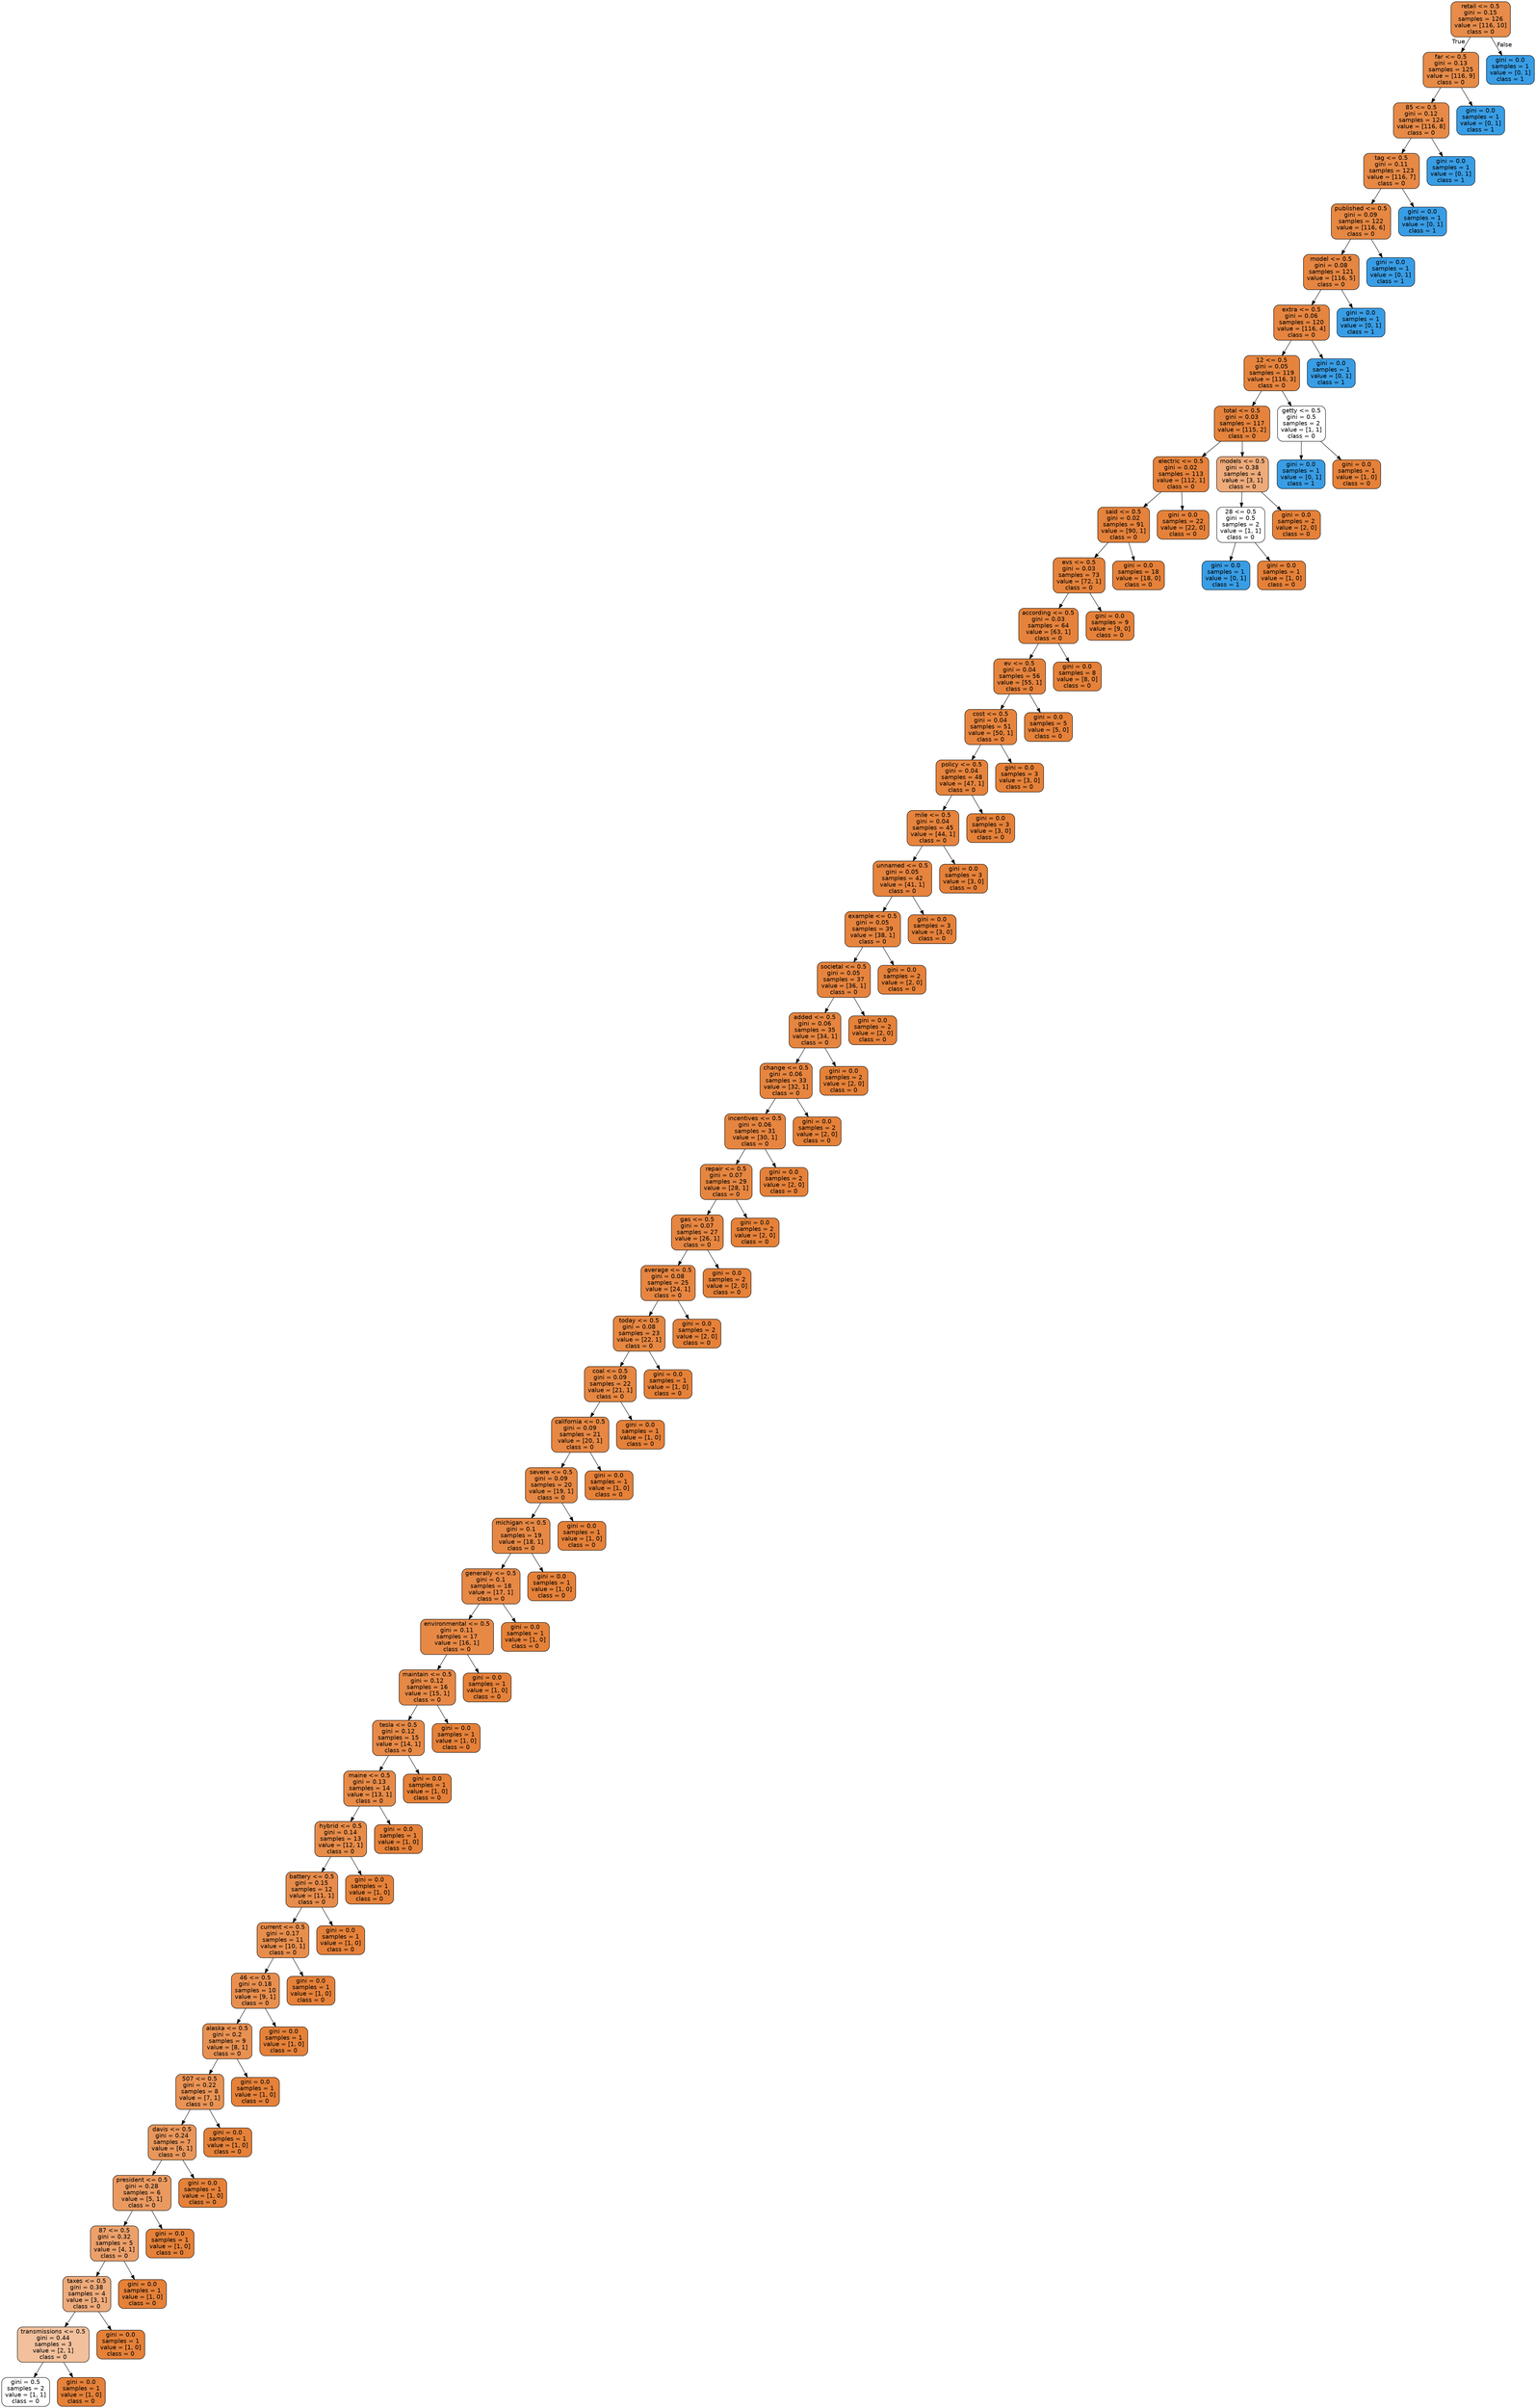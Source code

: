 digraph Tree {
node [shape=box, style="filled, rounded", color="black", fontname="helvetica"] ;
edge [fontname="helvetica"] ;
0 [label="retail <= 0.5\ngini = 0.15\nsamples = 126\nvalue = [116, 10]\nclass = 0", fillcolor="#e78c4a"] ;
1 [label="far <= 0.5\ngini = 0.13\nsamples = 125\nvalue = [116, 9]\nclass = 0", fillcolor="#e78b48"] ;
0 -> 1 [labeldistance=2.5, labelangle=45, headlabel="True"] ;
2 [label="85 <= 0.5\ngini = 0.12\nsamples = 124\nvalue = [116, 8]\nclass = 0", fillcolor="#e78a47"] ;
1 -> 2 ;
3 [label="tag <= 0.5\ngini = 0.11\nsamples = 123\nvalue = [116, 7]\nclass = 0", fillcolor="#e78945"] ;
2 -> 3 ;
4 [label="published <= 0.5\ngini = 0.09\nsamples = 122\nvalue = [116, 6]\nclass = 0", fillcolor="#e68843"] ;
3 -> 4 ;
5 [label="model <= 0.5\ngini = 0.08\nsamples = 121\nvalue = [116, 5]\nclass = 0", fillcolor="#e68642"] ;
4 -> 5 ;
6 [label="extra <= 0.5\ngini = 0.06\nsamples = 120\nvalue = [116, 4]\nclass = 0", fillcolor="#e68540"] ;
5 -> 6 ;
7 [label="12 <= 0.5\ngini = 0.05\nsamples = 119\nvalue = [116, 3]\nclass = 0", fillcolor="#e6843e"] ;
6 -> 7 ;
8 [label="total <= 0.5\ngini = 0.03\nsamples = 117\nvalue = [115, 2]\nclass = 0", fillcolor="#e5833c"] ;
7 -> 8 ;
9 [label="electric <= 0.5\ngini = 0.02\nsamples = 113\nvalue = [112, 1]\nclass = 0", fillcolor="#e5823b"] ;
8 -> 9 ;
10 [label="said <= 0.5\ngini = 0.02\nsamples = 91\nvalue = [90, 1]\nclass = 0", fillcolor="#e5823b"] ;
9 -> 10 ;
11 [label="evs <= 0.5\ngini = 0.03\nsamples = 73\nvalue = [72, 1]\nclass = 0", fillcolor="#e5833c"] ;
10 -> 11 ;
12 [label="according <= 0.5\ngini = 0.03\nsamples = 64\nvalue = [63, 1]\nclass = 0", fillcolor="#e5833c"] ;
11 -> 12 ;
13 [label="ev <= 0.5\ngini = 0.04\nsamples = 56\nvalue = [55, 1]\nclass = 0", fillcolor="#e5833d"] ;
12 -> 13 ;
14 [label="cost <= 0.5\ngini = 0.04\nsamples = 51\nvalue = [50, 1]\nclass = 0", fillcolor="#e6843d"] ;
13 -> 14 ;
15 [label="policy <= 0.5\ngini = 0.04\nsamples = 48\nvalue = [47, 1]\nclass = 0", fillcolor="#e6843d"] ;
14 -> 15 ;
16 [label="mile <= 0.5\ngini = 0.04\nsamples = 45\nvalue = [44, 1]\nclass = 0", fillcolor="#e6843d"] ;
15 -> 16 ;
17 [label="unnamed <= 0.5\ngini = 0.05\nsamples = 42\nvalue = [41, 1]\nclass = 0", fillcolor="#e6843e"] ;
16 -> 17 ;
18 [label="example <= 0.5\ngini = 0.05\nsamples = 39\nvalue = [38, 1]\nclass = 0", fillcolor="#e6843e"] ;
17 -> 18 ;
19 [label="societal <= 0.5\ngini = 0.05\nsamples = 37\nvalue = [36, 1]\nclass = 0", fillcolor="#e6843e"] ;
18 -> 19 ;
20 [label="added <= 0.5\ngini = 0.06\nsamples = 35\nvalue = [34, 1]\nclass = 0", fillcolor="#e6853f"] ;
19 -> 20 ;
21 [label="change <= 0.5\ngini = 0.06\nsamples = 33\nvalue = [32, 1]\nclass = 0", fillcolor="#e6853f"] ;
20 -> 21 ;
22 [label="incentives <= 0.5\ngini = 0.06\nsamples = 31\nvalue = [30, 1]\nclass = 0", fillcolor="#e68540"] ;
21 -> 22 ;
23 [label="repair <= 0.5\ngini = 0.07\nsamples = 29\nvalue = [28, 1]\nclass = 0", fillcolor="#e68640"] ;
22 -> 23 ;
24 [label="gas <= 0.5\ngini = 0.07\nsamples = 27\nvalue = [26, 1]\nclass = 0", fillcolor="#e68641"] ;
23 -> 24 ;
25 [label="average <= 0.5\ngini = 0.08\nsamples = 25\nvalue = [24, 1]\nclass = 0", fillcolor="#e68641"] ;
24 -> 25 ;
26 [label="today <= 0.5\ngini = 0.08\nsamples = 23\nvalue = [22, 1]\nclass = 0", fillcolor="#e68742"] ;
25 -> 26 ;
27 [label="coal <= 0.5\ngini = 0.09\nsamples = 22\nvalue = [21, 1]\nclass = 0", fillcolor="#e68742"] ;
26 -> 27 ;
28 [label="california <= 0.5\ngini = 0.09\nsamples = 21\nvalue = [20, 1]\nclass = 0", fillcolor="#e68743"] ;
27 -> 28 ;
29 [label="severe <= 0.5\ngini = 0.09\nsamples = 20\nvalue = [19, 1]\nclass = 0", fillcolor="#e68843"] ;
28 -> 29 ;
30 [label="michigan <= 0.5\ngini = 0.1\nsamples = 19\nvalue = [18, 1]\nclass = 0", fillcolor="#e68844"] ;
29 -> 30 ;
31 [label="generally <= 0.5\ngini = 0.1\nsamples = 18\nvalue = [17, 1]\nclass = 0", fillcolor="#e78845"] ;
30 -> 31 ;
32 [label="environmental <= 0.5\ngini = 0.11\nsamples = 17\nvalue = [16, 1]\nclass = 0", fillcolor="#e78945"] ;
31 -> 32 ;
33 [label="maintain <= 0.5\ngini = 0.12\nsamples = 16\nvalue = [15, 1]\nclass = 0", fillcolor="#e78946"] ;
32 -> 33 ;
34 [label="tesla <= 0.5\ngini = 0.12\nsamples = 15\nvalue = [14, 1]\nclass = 0", fillcolor="#e78a47"] ;
33 -> 34 ;
35 [label="maine <= 0.5\ngini = 0.13\nsamples = 14\nvalue = [13, 1]\nclass = 0", fillcolor="#e78b48"] ;
34 -> 35 ;
36 [label="hybrid <= 0.5\ngini = 0.14\nsamples = 13\nvalue = [12, 1]\nclass = 0", fillcolor="#e78c49"] ;
35 -> 36 ;
37 [label="battery <= 0.5\ngini = 0.15\nsamples = 12\nvalue = [11, 1]\nclass = 0", fillcolor="#e78c4b"] ;
36 -> 37 ;
38 [label="current <= 0.5\ngini = 0.17\nsamples = 11\nvalue = [10, 1]\nclass = 0", fillcolor="#e88e4d"] ;
37 -> 38 ;
39 [label="46 <= 0.5\ngini = 0.18\nsamples = 10\nvalue = [9, 1]\nclass = 0", fillcolor="#e88f4f"] ;
38 -> 39 ;
40 [label="alaska <= 0.5\ngini = 0.2\nsamples = 9\nvalue = [8, 1]\nclass = 0", fillcolor="#e89152"] ;
39 -> 40 ;
41 [label="507 <= 0.5\ngini = 0.22\nsamples = 8\nvalue = [7, 1]\nclass = 0", fillcolor="#e99355"] ;
40 -> 41 ;
42 [label="davis <= 0.5\ngini = 0.24\nsamples = 7\nvalue = [6, 1]\nclass = 0", fillcolor="#e9965a"] ;
41 -> 42 ;
43 [label="president <= 0.5\ngini = 0.28\nsamples = 6\nvalue = [5, 1]\nclass = 0", fillcolor="#ea9a61"] ;
42 -> 43 ;
44 [label="87 <= 0.5\ngini = 0.32\nsamples = 5\nvalue = [4, 1]\nclass = 0", fillcolor="#eca06a"] ;
43 -> 44 ;
45 [label="taxes <= 0.5\ngini = 0.38\nsamples = 4\nvalue = [3, 1]\nclass = 0", fillcolor="#eeab7b"] ;
44 -> 45 ;
46 [label="transmissions <= 0.5\ngini = 0.44\nsamples = 3\nvalue = [2, 1]\nclass = 0", fillcolor="#f2c09c"] ;
45 -> 46 ;
47 [label="gini = 0.5\nsamples = 2\nvalue = [1, 1]\nclass = 0", fillcolor="#ffffff"] ;
46 -> 47 ;
48 [label="gini = 0.0\nsamples = 1\nvalue = [1, 0]\nclass = 0", fillcolor="#e58139"] ;
46 -> 48 ;
49 [label="gini = 0.0\nsamples = 1\nvalue = [1, 0]\nclass = 0", fillcolor="#e58139"] ;
45 -> 49 ;
50 [label="gini = 0.0\nsamples = 1\nvalue = [1, 0]\nclass = 0", fillcolor="#e58139"] ;
44 -> 50 ;
51 [label="gini = 0.0\nsamples = 1\nvalue = [1, 0]\nclass = 0", fillcolor="#e58139"] ;
43 -> 51 ;
52 [label="gini = 0.0\nsamples = 1\nvalue = [1, 0]\nclass = 0", fillcolor="#e58139"] ;
42 -> 52 ;
53 [label="gini = 0.0\nsamples = 1\nvalue = [1, 0]\nclass = 0", fillcolor="#e58139"] ;
41 -> 53 ;
54 [label="gini = 0.0\nsamples = 1\nvalue = [1, 0]\nclass = 0", fillcolor="#e58139"] ;
40 -> 54 ;
55 [label="gini = 0.0\nsamples = 1\nvalue = [1, 0]\nclass = 0", fillcolor="#e58139"] ;
39 -> 55 ;
56 [label="gini = 0.0\nsamples = 1\nvalue = [1, 0]\nclass = 0", fillcolor="#e58139"] ;
38 -> 56 ;
57 [label="gini = 0.0\nsamples = 1\nvalue = [1, 0]\nclass = 0", fillcolor="#e58139"] ;
37 -> 57 ;
58 [label="gini = 0.0\nsamples = 1\nvalue = [1, 0]\nclass = 0", fillcolor="#e58139"] ;
36 -> 58 ;
59 [label="gini = 0.0\nsamples = 1\nvalue = [1, 0]\nclass = 0", fillcolor="#e58139"] ;
35 -> 59 ;
60 [label="gini = 0.0\nsamples = 1\nvalue = [1, 0]\nclass = 0", fillcolor="#e58139"] ;
34 -> 60 ;
61 [label="gini = 0.0\nsamples = 1\nvalue = [1, 0]\nclass = 0", fillcolor="#e58139"] ;
33 -> 61 ;
62 [label="gini = 0.0\nsamples = 1\nvalue = [1, 0]\nclass = 0", fillcolor="#e58139"] ;
32 -> 62 ;
63 [label="gini = 0.0\nsamples = 1\nvalue = [1, 0]\nclass = 0", fillcolor="#e58139"] ;
31 -> 63 ;
64 [label="gini = 0.0\nsamples = 1\nvalue = [1, 0]\nclass = 0", fillcolor="#e58139"] ;
30 -> 64 ;
65 [label="gini = 0.0\nsamples = 1\nvalue = [1, 0]\nclass = 0", fillcolor="#e58139"] ;
29 -> 65 ;
66 [label="gini = 0.0\nsamples = 1\nvalue = [1, 0]\nclass = 0", fillcolor="#e58139"] ;
28 -> 66 ;
67 [label="gini = 0.0\nsamples = 1\nvalue = [1, 0]\nclass = 0", fillcolor="#e58139"] ;
27 -> 67 ;
68 [label="gini = 0.0\nsamples = 1\nvalue = [1, 0]\nclass = 0", fillcolor="#e58139"] ;
26 -> 68 ;
69 [label="gini = 0.0\nsamples = 2\nvalue = [2, 0]\nclass = 0", fillcolor="#e58139"] ;
25 -> 69 ;
70 [label="gini = 0.0\nsamples = 2\nvalue = [2, 0]\nclass = 0", fillcolor="#e58139"] ;
24 -> 70 ;
71 [label="gini = 0.0\nsamples = 2\nvalue = [2, 0]\nclass = 0", fillcolor="#e58139"] ;
23 -> 71 ;
72 [label="gini = 0.0\nsamples = 2\nvalue = [2, 0]\nclass = 0", fillcolor="#e58139"] ;
22 -> 72 ;
73 [label="gini = 0.0\nsamples = 2\nvalue = [2, 0]\nclass = 0", fillcolor="#e58139"] ;
21 -> 73 ;
74 [label="gini = 0.0\nsamples = 2\nvalue = [2, 0]\nclass = 0", fillcolor="#e58139"] ;
20 -> 74 ;
75 [label="gini = 0.0\nsamples = 2\nvalue = [2, 0]\nclass = 0", fillcolor="#e58139"] ;
19 -> 75 ;
76 [label="gini = 0.0\nsamples = 2\nvalue = [2, 0]\nclass = 0", fillcolor="#e58139"] ;
18 -> 76 ;
77 [label="gini = 0.0\nsamples = 3\nvalue = [3, 0]\nclass = 0", fillcolor="#e58139"] ;
17 -> 77 ;
78 [label="gini = 0.0\nsamples = 3\nvalue = [3, 0]\nclass = 0", fillcolor="#e58139"] ;
16 -> 78 ;
79 [label="gini = 0.0\nsamples = 3\nvalue = [3, 0]\nclass = 0", fillcolor="#e58139"] ;
15 -> 79 ;
80 [label="gini = 0.0\nsamples = 3\nvalue = [3, 0]\nclass = 0", fillcolor="#e58139"] ;
14 -> 80 ;
81 [label="gini = 0.0\nsamples = 5\nvalue = [5, 0]\nclass = 0", fillcolor="#e58139"] ;
13 -> 81 ;
82 [label="gini = 0.0\nsamples = 8\nvalue = [8, 0]\nclass = 0", fillcolor="#e58139"] ;
12 -> 82 ;
83 [label="gini = 0.0\nsamples = 9\nvalue = [9, 0]\nclass = 0", fillcolor="#e58139"] ;
11 -> 83 ;
84 [label="gini = 0.0\nsamples = 18\nvalue = [18, 0]\nclass = 0", fillcolor="#e58139"] ;
10 -> 84 ;
85 [label="gini = 0.0\nsamples = 22\nvalue = [22, 0]\nclass = 0", fillcolor="#e58139"] ;
9 -> 85 ;
86 [label="models <= 0.5\ngini = 0.38\nsamples = 4\nvalue = [3, 1]\nclass = 0", fillcolor="#eeab7b"] ;
8 -> 86 ;
87 [label="28 <= 0.5\ngini = 0.5\nsamples = 2\nvalue = [1, 1]\nclass = 0", fillcolor="#ffffff"] ;
86 -> 87 ;
88 [label="gini = 0.0\nsamples = 1\nvalue = [0, 1]\nclass = 1", fillcolor="#399de5"] ;
87 -> 88 ;
89 [label="gini = 0.0\nsamples = 1\nvalue = [1, 0]\nclass = 0", fillcolor="#e58139"] ;
87 -> 89 ;
90 [label="gini = 0.0\nsamples = 2\nvalue = [2, 0]\nclass = 0", fillcolor="#e58139"] ;
86 -> 90 ;
91 [label="getty <= 0.5\ngini = 0.5\nsamples = 2\nvalue = [1, 1]\nclass = 0", fillcolor="#ffffff"] ;
7 -> 91 ;
92 [label="gini = 0.0\nsamples = 1\nvalue = [0, 1]\nclass = 1", fillcolor="#399de5"] ;
91 -> 92 ;
93 [label="gini = 0.0\nsamples = 1\nvalue = [1, 0]\nclass = 0", fillcolor="#e58139"] ;
91 -> 93 ;
94 [label="gini = 0.0\nsamples = 1\nvalue = [0, 1]\nclass = 1", fillcolor="#399de5"] ;
6 -> 94 ;
95 [label="gini = 0.0\nsamples = 1\nvalue = [0, 1]\nclass = 1", fillcolor="#399de5"] ;
5 -> 95 ;
96 [label="gini = 0.0\nsamples = 1\nvalue = [0, 1]\nclass = 1", fillcolor="#399de5"] ;
4 -> 96 ;
97 [label="gini = 0.0\nsamples = 1\nvalue = [0, 1]\nclass = 1", fillcolor="#399de5"] ;
3 -> 97 ;
98 [label="gini = 0.0\nsamples = 1\nvalue = [0, 1]\nclass = 1", fillcolor="#399de5"] ;
2 -> 98 ;
99 [label="gini = 0.0\nsamples = 1\nvalue = [0, 1]\nclass = 1", fillcolor="#399de5"] ;
1 -> 99 ;
100 [label="gini = 0.0\nsamples = 1\nvalue = [0, 1]\nclass = 1", fillcolor="#399de5"] ;
0 -> 100 [labeldistance=2.5, labelangle=-45, headlabel="False"] ;
}